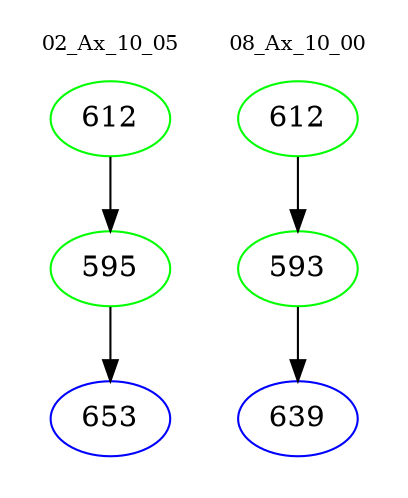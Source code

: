 digraph{
subgraph cluster_0 {
color = white
label = "02_Ax_10_05";
fontsize=10;
T0_612 [label="612", color="green"]
T0_612 -> T0_595 [color="black"]
T0_595 [label="595", color="green"]
T0_595 -> T0_653 [color="black"]
T0_653 [label="653", color="blue"]
}
subgraph cluster_1 {
color = white
label = "08_Ax_10_00";
fontsize=10;
T1_612 [label="612", color="green"]
T1_612 -> T1_593 [color="black"]
T1_593 [label="593", color="green"]
T1_593 -> T1_639 [color="black"]
T1_639 [label="639", color="blue"]
}
}
